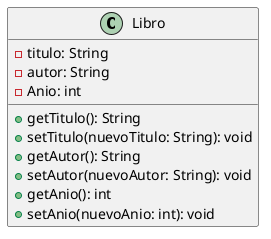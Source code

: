 @startuml
class Libro {
    -titulo: String
    -autor: String
    -Anio: int
    +getTitulo(): String
    +setTitulo(nuevoTitulo: String): void
    +getAutor(): String
    +setAutor(nuevoAutor: String): void
    +getAnio(): int
    +setAnio(nuevoAnio: int): void
}
@enduml